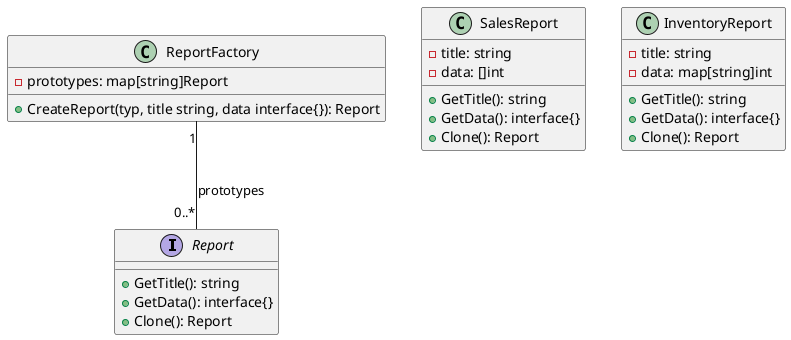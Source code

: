 @startuml
interface Report {
  + GetTitle(): string
  + GetData(): interface{}
  + Clone(): Report
}

class SalesReport {
  - title: string
  - data: []int
  + GetTitle(): string
  + GetData(): interface{}
  + Clone(): Report
}

class InventoryReport {
  - title: string
  - data: map[string]int
  + GetTitle(): string
  + GetData(): interface{}
  + Clone(): Report
}

class ReportFactory {
  - prototypes: map[string]Report
  + CreateReport(typ, title string, data interface{}): Report
}

ReportFactory "1" -- "0..*" Report : prototypes


@enduml